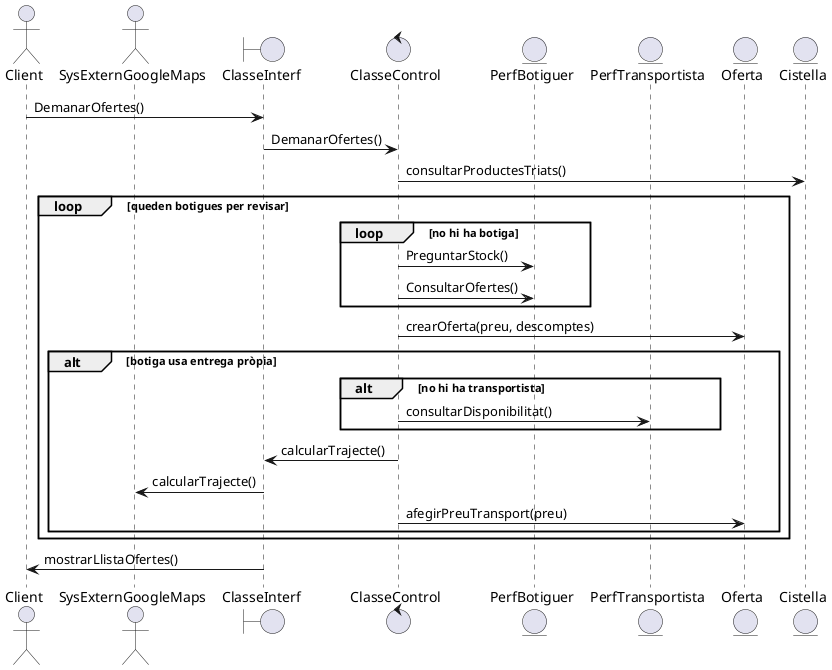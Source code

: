 @startuml

actor Client
actor SysExternGoogleMaps
boundary ClasseInterf
control ClasseControl
entity PerfBotiguer
entity PerfTransportista
entity Oferta
entity Cistella

Client -> ClasseInterf : DemanarOfertes()
ClasseInterf -> ClasseControl : DemanarOfertes()
ClasseControl -> Cistella : consultarProductesTriats()
loop queden botigues per revisar
loop no hi ha botiga
   ClasseControl -> PerfBotiguer : PreguntarStock()
   ClasseControl -> PerfBotiguer : ConsultarOfertes()
end loop

ClasseControl -> Oferta : crearOferta(preu, descomptes)

alt botiga usa entrega pròpia
   alt no hi ha transportista
      ClasseControl -> PerfTransportista : consultarDisponibilitat()
   end
   ClasseControl -> ClasseInterf : calcularTrajecte()
   ClasseInterf -> SysExternGoogleMaps : calcularTrajecte()
   ClasseControl -> Oferta : afegirPreuTransport(preu)
end
end

ClasseInterf -> Client : mostrarLlistaOfertes()

@enduml